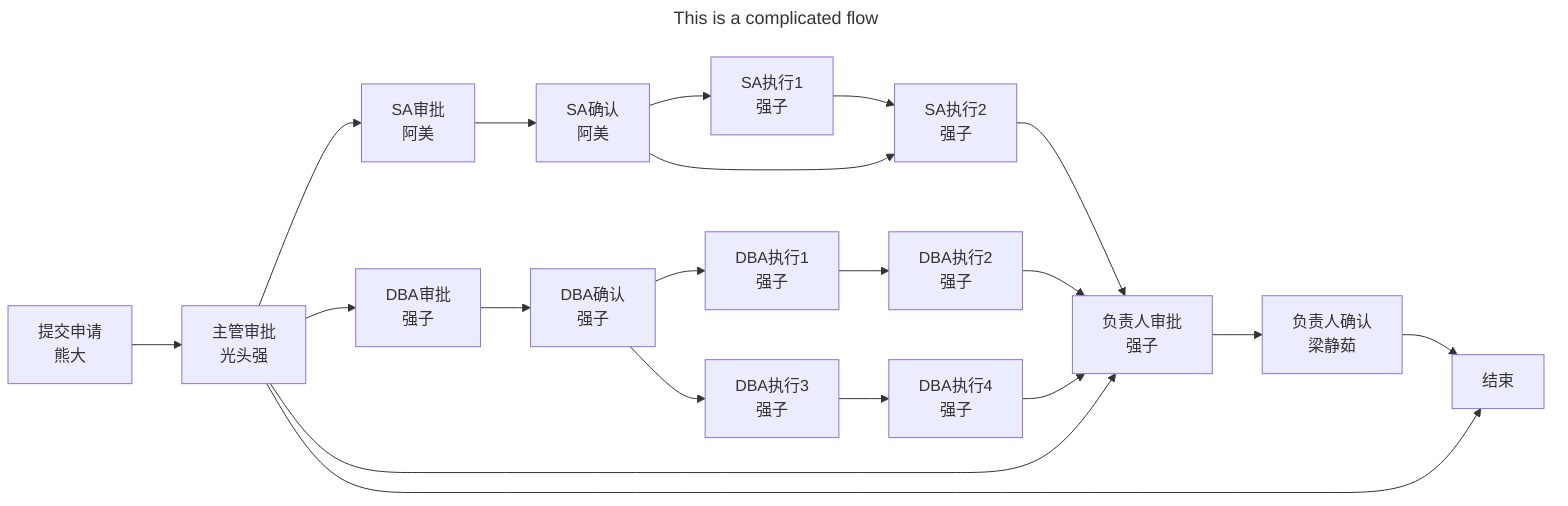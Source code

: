 ---
title: This is a complicated flow
---
graph LR
  accTitle: This is a complicated flow
  accDescr: This is the description for the complicated flow.

sid-B3655226-6C29-4D00-B685-3D5C734DC7E1["

提交申请
熊大
"];
class sid-B3655226-6C29-4D00-B685-3D5C734DC7E1 node-executed;
sid-4DA958A0-26D9-4D47-93A7-70F39FD7D51A["
负责人审批
强子
"];
class sid-4DA958A0-26D9-4D47-93A7-70F39FD7D51A node-executed;
sid-E27C0367-E6D6-497F-9736-3CDC21FDE221["
DBA审批
强子
"];
class sid-E27C0367-E6D6-497F-9736-3CDC21FDE221 node-executed;
sid-BED98281-9585-4D1B-934E-BD1AC6AC0EFD["
SA审批
阿美
"];
class sid-BED98281-9585-4D1B-934E-BD1AC6AC0EFD node-executed;
sid-7CE72B24-E0C1-46D3-8132-8BA66BE05AA7["
主管审批
光头强
"];
class sid-7CE72B24-E0C1-46D3-8132-8BA66BE05AA7 node-executed;
sid-A1B3CD96-7697-4D7C-BEAA-73D187B1BE89["
DBA确认
强子
"];
class sid-A1B3CD96-7697-4D7C-BEAA-73D187B1BE89 node-executed;
sid-3E35A7FF-A2F4-4E07-9247-DBF884C81937["
SA确认
阿美
"];
class sid-3E35A7FF-A2F4-4E07-9247-DBF884C81937 node-executed;
sid-4FC27B48-A6F9-460A-A675-021F5854FE22["
结束
"];
class sid-4FC27B48-A6F9-460A-A675-021F5854FE22 node-executed;
sid-19DD9E9F-98C1-44EE-B604-842AFEE76F1E["
SA执行1
强子
"];
class sid-19DD9E9F-98C1-44EE-B604-842AFEE76F1E node-executed;
sid-6C2120F3-D940-4958-A067-0903DCE879C4["
SA执行2
强子
"];
class sid-6C2120F3-D940-4958-A067-0903DCE879C4 node-executed;
sid-9180E2A0-5C4B-435F-B42F-0D152470A338["
DBA执行1
强子
"];
class sid-9180E2A0-5C4B-435F-B42F-0D152470A338 node-executed;
sid-03A2C3AC-5337-48A5-B154-BB3FD0EC8DAD["
DBA执行3
强子
"];
class sid-03A2C3AC-5337-48A5-B154-BB3FD0EC8DAD node-executed;
sid-D5E1F2F4-306C-47A2-BF74-F66E3D769756["
DBA执行2
强子
"];
class sid-D5E1F2F4-306C-47A2-BF74-F66E3D769756 node-executed;
sid-8C3F2F1D-F014-4F99-B966-095DC1A2BD93["
DBA执行4
强子
"];
class sid-8C3F2F1D-F014-4F99-B966-095DC1A2BD93 node-executed;
sid-1897B30A-9C5C-4D5B-B80B-76A038785070["
负责人确认
梁静茹
"];
class sid-1897B30A-9C5C-4D5B-B80B-76A038785070 node-executed;
sid-B3655226-6C29-4D00-B685-3D5C734DC7E1-->sid-7CE72B24-E0C1-46D3-8132-8BA66BE05AA7;
sid-4DA958A0-26D9-4D47-93A7-70F39FD7D51A-->sid-1897B30A-9C5C-4D5B-B80B-76A038785070;
sid-E27C0367-E6D6-497F-9736-3CDC21FDE221-->sid-A1B3CD96-7697-4D7C-BEAA-73D187B1BE89;
sid-BED98281-9585-4D1B-934E-BD1AC6AC0EFD-->sid-3E35A7FF-A2F4-4E07-9247-DBF884C81937;
sid-19DD9E9F-98C1-44EE-B604-842AFEE76F1E-->sid-6C2120F3-D940-4958-A067-0903DCE879C4;
sid-9180E2A0-5C4B-435F-B42F-0D152470A338-->sid-D5E1F2F4-306C-47A2-BF74-F66E3D769756;
sid-03A2C3AC-5337-48A5-B154-BB3FD0EC8DAD-->sid-8C3F2F1D-F014-4F99-B966-095DC1A2BD93;
sid-6C2120F3-D940-4958-A067-0903DCE879C4-->sid-4DA958A0-26D9-4D47-93A7-70F39FD7D51A;
sid-1897B30A-9C5C-4D5B-B80B-76A038785070-->sid-4FC27B48-A6F9-460A-A675-021F5854FE22;
sid-3E35A7FF-A2F4-4E07-9247-DBF884C81937-->sid-19DD9E9F-98C1-44EE-B604-842AFEE76F1E;
sid-A1B3CD96-7697-4D7C-BEAA-73D187B1BE89-->sid-9180E2A0-5C4B-435F-B42F-0D152470A338;
sid-A1B3CD96-7697-4D7C-BEAA-73D187B1BE89-->sid-03A2C3AC-5337-48A5-B154-BB3FD0EC8DAD;
sid-D5E1F2F4-306C-47A2-BF74-F66E3D769756-->sid-4DA958A0-26D9-4D47-93A7-70F39FD7D51A;
sid-8C3F2F1D-F014-4F99-B966-095DC1A2BD93-->sid-4DA958A0-26D9-4D47-93A7-70F39FD7D51A;
sid-7CE72B24-E0C1-46D3-8132-8BA66BE05AA7-->sid-BED98281-9585-4D1B-934E-BD1AC6AC0EFD;
sid-7CE72B24-E0C1-46D3-8132-8BA66BE05AA7-->sid-E27C0367-E6D6-497F-9736-3CDC21FDE221;
sid-3E35A7FF-A2F4-4E07-9247-DBF884C81937-->sid-6C2120F3-D940-4958-A067-0903DCE879C4;
sid-7CE72B24-E0C1-46D3-8132-8BA66BE05AA7-->sid-4DA958A0-26D9-4D47-93A7-70F39FD7D51A;
sid-7CE72B24-E0C1-46D3-8132-8BA66BE05AA7-->sid-4FC27B48-A6F9-460A-A675-021F5854FE22;